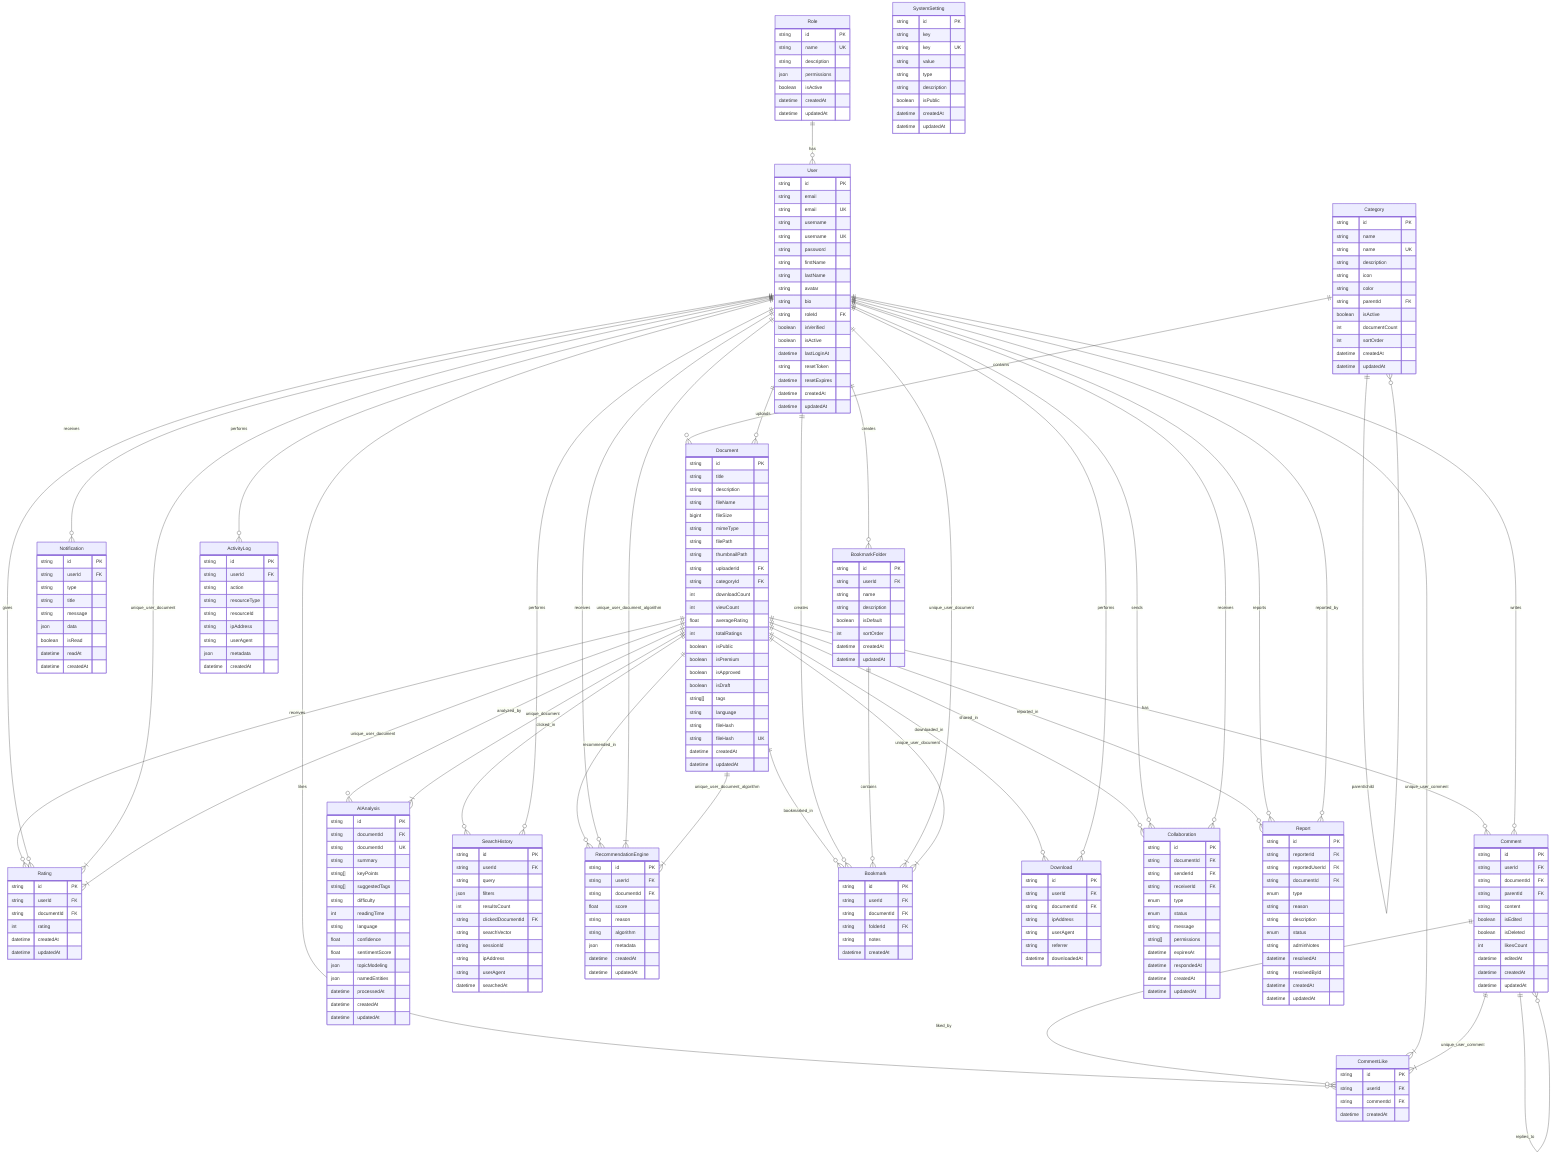 erDiagram
    %% ================================
    %% AUTHENTICATION & AUTHORIZATION
    %% ================================

    Role {
        string id PK
        string name UK
        string description
        json permissions
        boolean isActive
        datetime createdAt
        datetime updatedAt
    }

    User {
        string id PK
        string email
        string email UK
        string username
        string username UK
        string password
        string firstName
        string lastName
        string avatar
        string bio
        string roleId FK
        boolean isVerified
        boolean isActive
        datetime lastLoginAt
        string resetToken
        datetime resetExpires
        datetime createdAt
        datetime updatedAt
    }

    %% ================================
    %% DOCUMENT MANAGEMENT
    %% ================================

    Category {
        string id PK
        string name
        string name UK
        string description
        string icon
        string color
        string parentId FK
        boolean isActive
        int documentCount
        int sortOrder
        datetime createdAt
        datetime updatedAt
    }

    Document {
        string id PK
        string title
        string description
        string fileName
        bigint fileSize
        string mimeType
        string filePath
        string thumbnailPath
        string uploaderId FK
        string categoryId FK
        int downloadCount
        int viewCount
        float averageRating
        int totalRatings
        boolean isPublic
        boolean isPremium
        boolean isApproved
        boolean isDraft
        string[] tags
        string language
        string fileHash
        string fileHash UK
        datetime createdAt
        datetime updatedAt
    }

    %% ================================
    %% INTERACTION & ENGAGEMENT
    %% ================================

    Rating {
        string id PK
        string userId FK
        string documentId FK
        int rating
        datetime createdAt
        datetime updatedAt
    }

    Comment {
        string id PK
        string userId FK
        string documentId FK
        string parentId FK
        string content
        boolean isEdited
        boolean isDeleted
        int likesCount
        datetime editedAt
        datetime createdAt
        datetime updatedAt
    }

    CommentLike {
        string id PK
        string userId FK
        string commentId FK
        datetime createdAt
    }

    %% ================================
    %% AI & ANALYTICS
    %% ================================

    AIAnalysis {
        string id PK
        string documentId FK
        string documentId UK
        string summary
        string[] keyPoints
        string[] suggestedTags
        string difficulty
        int readingTime
        string language
        float confidence
        float sentimentScore
        json topicModeling
        json namedEntities
        datetime processedAt
        datetime createdAt
        datetime updatedAt
    }

    SearchHistory {
        string id PK
        string userId FK
        string query
        json filters
        int resultsCount
        string clickedDocumentId FK
        string searchVector
        string sessionId
        string ipAddress
        string userAgent
        datetime searchedAt
    }

    RecommendationEngine {
        string id PK
        string userId FK
        string documentId FK
        float score
        string reason
        string algorithm
        json metadata
        datetime createdAt
        datetime updatedAt
    }

    %% ================================
    %% USER EXPERIENCE
    %% ================================

    Notification {
        string id PK
        string userId FK
        string type
        string title
        string message
        json data
        boolean isRead
        datetime readAt
        datetime createdAt
    }

    BookmarkFolder {
        string id PK
        string userId FK
        string name
        string description
        boolean isDefault
        int sortOrder
        datetime createdAt
        datetime updatedAt
    }

    Bookmark {
        string id PK
        string userId FK
        string documentId FK
        string folderId FK
        string notes
        datetime createdAt
    }

    Download {
        string id PK
        string userId FK
        string documentId FK
        string ipAddress
        string userAgent
        string referrer
        datetime downloadedAt
    }

    %% ================================
    %% COLLABORATION & MODERATION
    %% ================================

    Collaboration {
        string id PK
        string documentId FK
        string senderId FK
        string receiverId FK
        enum type
        enum status
        string message
        string[] permissions
        datetime expiresAt
        datetime respondedAt
        datetime createdAt
        datetime updatedAt
    }

    Report {
        string id PK
        string reporterId FK
        string reportedUserId FK
        string documentId FK
        enum type
        string reason
        string description
        enum status
        string adminNotes
        datetime resolvedAt
        string resolvedById
        datetime createdAt
        datetime updatedAt
    }

    %% ================================
    %% SYSTEM ADMINISTRATION
    %% ================================

    SystemSetting {
        string id PK
        string key
        string key UK
        string value
        string type
        string description
        boolean isPublic
        datetime createdAt
        datetime updatedAt
    }

    ActivityLog {
        string id PK
        string userId FK
        string action
        string resourceType
        string resourceId
        string ipAddress
        string userAgent
        json metadata
        datetime createdAt
    }

    %% ================================
    %% RELATIONSHIPS
    %% ================================

    %% User & Role
    Role ||--o{ User : "has"

    %% Category Hierarchy
    Category ||--o{ Category : "parent/child"
    Category ||--o{ Document : "contains"

    %% Document Relationships
    User ||--o{ Document : "uploads"
    Document ||--o{ Rating : "receives"
    Document ||--o{ Comment : "has"
    Document ||--o{ AIAnalysis : "analyzed_by"
    Document ||--o{ SearchHistory : "clicked_in"
    Document ||--o{ RecommendationEngine : "recommended_in"
    Document ||--o{ Bookmark : "bookmarked_in"
    Document ||--o{ Download : "downloaded_in"
    Document ||--o{ Collaboration : "shared_in"
    Document ||--o{ Report : "reported_in"

    %% User Relationships
    User ||--o{ Rating : "gives"
    User ||--o{ Comment : "writes"
    User ||--o{ CommentLike : "likes"
    User ||--o{ SearchHistory : "performs"
    User ||--o{ RecommendationEngine : "receives"
    User ||--o{ Notification : "receives"
    User ||--o{ BookmarkFolder : "creates"
    User ||--o{ Bookmark : "creates"
    User ||--o{ Download : "performs"
    User ||--o{ Collaboration : "sends"
    User ||--o{ Collaboration : "receives"
    User ||--o{ Report : "reports"
    User ||--o{ Report : "reported_by"
    User ||--o{ ActivityLog : "performs"

    %% Comment Relationships
    Comment ||--o{ Comment : "replies_to"
    Comment ||--o{ CommentLike : "liked_by"

    %% Bookmark Relationships
    BookmarkFolder ||--o{ Bookmark : "contains"

    %% Unique Constraints
    Rating }|--|| User : "unique_user_document"
    Rating }|--|| Document : "unique_user_document"
    Bookmark }|--|| User : "unique_user_document"
    Bookmark }|--|| Document : "unique_user_document"
    CommentLike }|--|| User : "unique_user_comment"
    CommentLike }|--|| Comment : "unique_user_comment"
    AIAnalysis }|--|| Document : "unique_document"
    RecommendationEngine }|--|| User : "unique_user_document_algorithm"
    RecommendationEngine }|--|| Document : "unique_user_document_algorithm"
